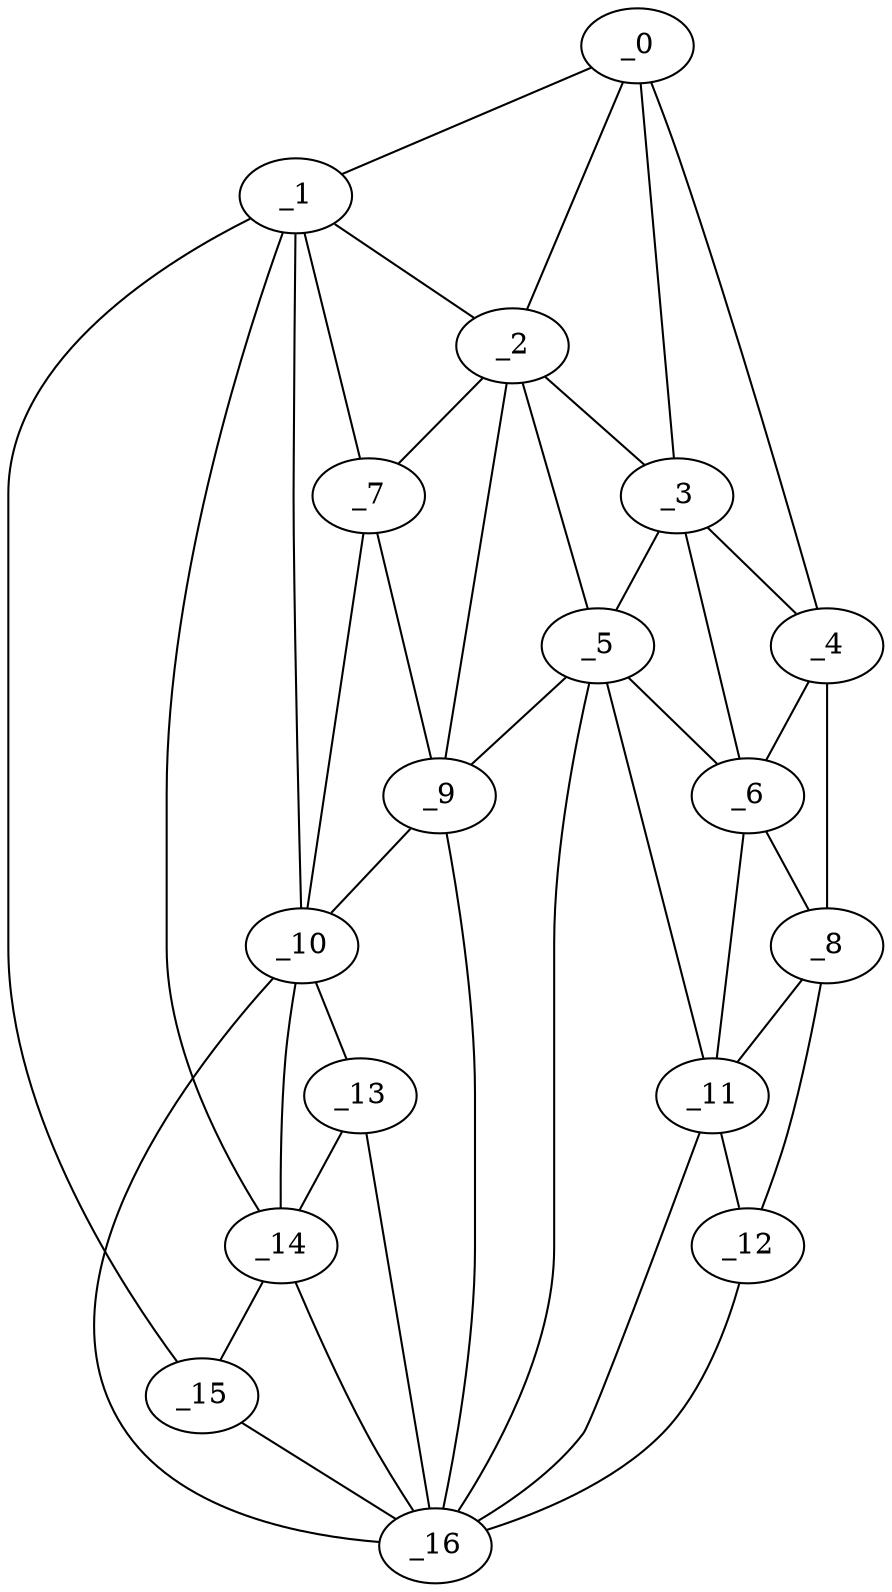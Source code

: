 graph "obj45__285.gxl" {
	_0	 [x=21,
		y=15];
	_1	 [x=61,
		y=7];
	_0 -- _1	 [valence=1];
	_2	 [x=82,
		y=65];
	_0 -- _2	 [valence=1];
	_3	 [x=82,
		y=88];
	_0 -- _3	 [valence=2];
	_4	 [x=83,
		y=93];
	_0 -- _4	 [valence=1];
	_1 -- _2	 [valence=2];
	_7	 [x=87,
		y=57];
	_1 -- _7	 [valence=2];
	_10	 [x=96,
		y=50];
	_1 -- _10	 [valence=2];
	_14	 [x=104,
		y=37];
	_1 -- _14	 [valence=1];
	_15	 [x=106,
		y=15];
	_1 -- _15	 [valence=1];
	_2 -- _3	 [valence=1];
	_5	 [x=86,
		y=83];
	_2 -- _5	 [valence=2];
	_2 -- _7	 [valence=2];
	_9	 [x=92,
		y=55];
	_2 -- _9	 [valence=2];
	_3 -- _4	 [valence=2];
	_3 -- _5	 [valence=2];
	_6	 [x=86,
		y=88];
	_3 -- _6	 [valence=2];
	_4 -- _6	 [valence=2];
	_8	 [x=89,
		y=100];
	_4 -- _8	 [valence=1];
	_5 -- _6	 [valence=1];
	_5 -- _9	 [valence=2];
	_11	 [x=99,
		y=99];
	_5 -- _11	 [valence=1];
	_16	 [x=106,
		y=99];
	_5 -- _16	 [valence=2];
	_6 -- _8	 [valence=2];
	_6 -- _11	 [valence=2];
	_7 -- _9	 [valence=2];
	_7 -- _10	 [valence=2];
	_8 -- _11	 [valence=1];
	_12	 [x=99,
		y=107];
	_8 -- _12	 [valence=1];
	_9 -- _10	 [valence=1];
	_9 -- _16	 [valence=2];
	_13	 [x=103,
		y=44];
	_10 -- _13	 [valence=1];
	_10 -- _14	 [valence=2];
	_10 -- _16	 [valence=2];
	_11 -- _12	 [valence=2];
	_11 -- _16	 [valence=1];
	_12 -- _16	 [valence=1];
	_13 -- _14	 [valence=2];
	_13 -- _16	 [valence=2];
	_14 -- _15	 [valence=2];
	_14 -- _16	 [valence=2];
	_15 -- _16	 [valence=1];
}
